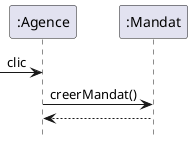 
@startuml

hide footbox

participant ":Agence" As A
participant ":Mandat" As M

[-> A : clic
A -> M : creerMandat()
M --> A :

@enduml
